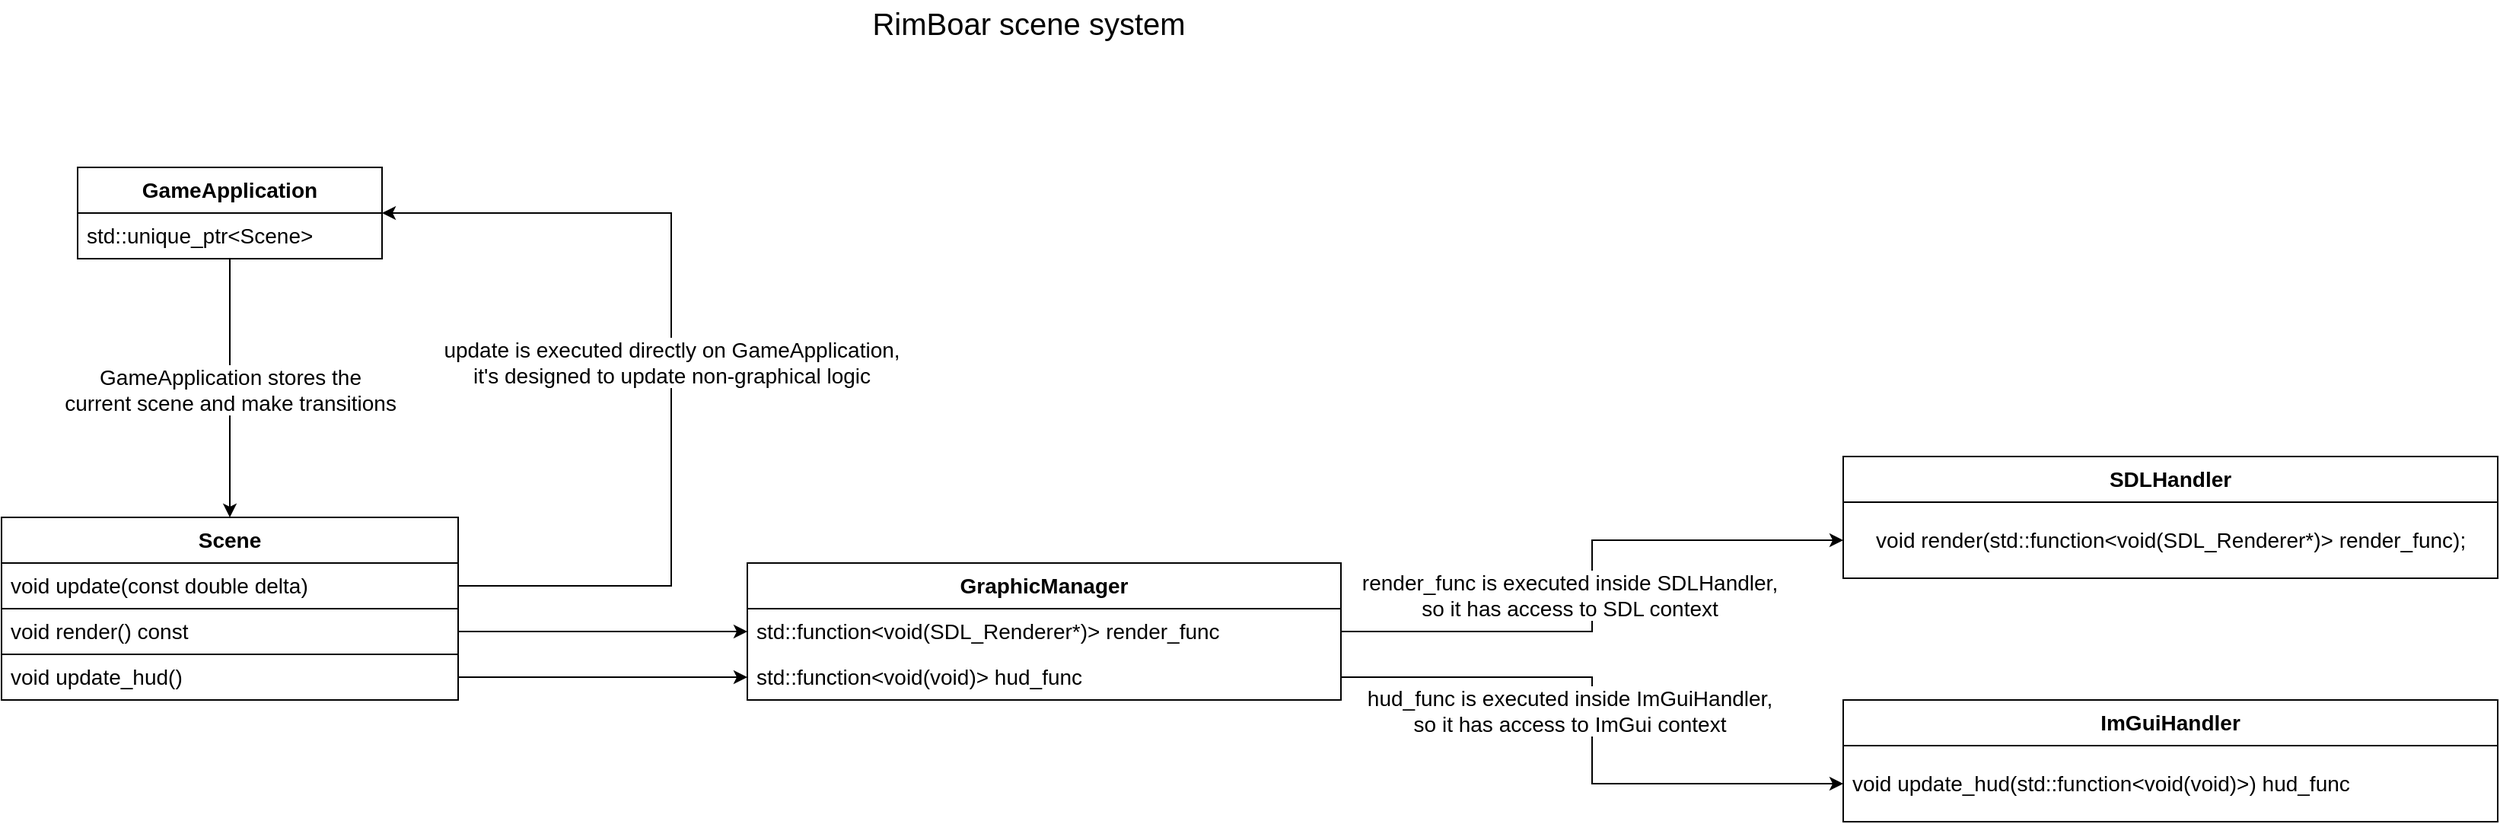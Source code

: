 <mxfile version="20.8.10" type="github">
  <diagram name="Page-1" id="mY0pcLSpGXBbWWkWW9ns">
    <mxGraphModel dx="2854" dy="1890" grid="1" gridSize="10" guides="1" tooltips="1" connect="1" arrows="1" fold="1" page="1" pageScale="1" pageWidth="850" pageHeight="1100" math="0" shadow="0">
      <root>
        <mxCell id="0" />
        <mxCell id="1" parent="0" />
        <mxCell id="Zcmbpj3st8GILcX_Dy8P-2" value="Scene" style="swimlane;fontStyle=1;childLayout=stackLayout;horizontal=1;startSize=30;horizontalStack=0;resizeParent=1;resizeParentMax=0;resizeLast=0;collapsible=1;marginBottom=0;whiteSpace=wrap;html=1;fontSize=14;" vertex="1" parent="1">
          <mxGeometry x="-200" y="240" width="300" height="120" as="geometry" />
        </mxCell>
        <mxCell id="Zcmbpj3st8GILcX_Dy8P-3" value="void update(const double delta)" style="text;strokeColor=default;fillColor=none;align=left;verticalAlign=middle;spacingLeft=4;spacingRight=4;overflow=hidden;points=[[0,0.5],[1,0.5]];portConstraint=eastwest;rotatable=0;whiteSpace=wrap;html=1;fontSize=14;" vertex="1" parent="Zcmbpj3st8GILcX_Dy8P-2">
          <mxGeometry y="30" width="300" height="30" as="geometry" />
        </mxCell>
        <mxCell id="Zcmbpj3st8GILcX_Dy8P-4" value="void render() const" style="text;strokeColor=default;fillColor=none;align=left;verticalAlign=middle;spacingLeft=4;spacingRight=4;overflow=hidden;points=[[0,0.5],[1,0.5]];portConstraint=eastwest;rotatable=0;whiteSpace=wrap;html=1;fontSize=14;" vertex="1" parent="Zcmbpj3st8GILcX_Dy8P-2">
          <mxGeometry y="60" width="300" height="30" as="geometry" />
        </mxCell>
        <mxCell id="Zcmbpj3st8GILcX_Dy8P-5" value="void update_hud()" style="text;strokeColor=none;fillColor=none;align=left;verticalAlign=middle;spacingLeft=4;spacingRight=4;overflow=hidden;points=[[0,0.5],[1,0.5]];portConstraint=eastwest;rotatable=0;whiteSpace=wrap;html=1;fontSize=14;" vertex="1" parent="Zcmbpj3st8GILcX_Dy8P-2">
          <mxGeometry y="90" width="300" height="30" as="geometry" />
        </mxCell>
        <mxCell id="Zcmbpj3st8GILcX_Dy8P-6" value="&lt;div&gt;GameApplication stores the&lt;/div&gt;&lt;div&gt;current scene and make transitions&lt;/div&gt;" style="edgeStyle=orthogonalEdgeStyle;rounded=0;orthogonalLoop=1;jettySize=auto;html=1;entryX=0.5;entryY=0;entryDx=0;entryDy=0;fontSize=14;exitX=0.5;exitY=1;exitDx=0;exitDy=0;exitPerimeter=0;" edge="1" parent="1" source="Zcmbpj3st8GILcX_Dy8P-8" target="Zcmbpj3st8GILcX_Dy8P-2">
          <mxGeometry x="0.003" relative="1" as="geometry">
            <Array as="points">
              <mxPoint x="-50" y="120" />
              <mxPoint x="-50" y="120" />
            </Array>
            <mxPoint as="offset" />
          </mxGeometry>
        </mxCell>
        <mxCell id="Zcmbpj3st8GILcX_Dy8P-7" value="GameApplication" style="swimlane;fontStyle=1;childLayout=stackLayout;horizontal=1;startSize=30;horizontalStack=0;resizeParent=1;resizeParentMax=0;resizeLast=0;collapsible=1;marginBottom=0;whiteSpace=wrap;html=1;fontSize=14;" vertex="1" parent="1">
          <mxGeometry x="-150" y="10" width="200" height="60" as="geometry" />
        </mxCell>
        <mxCell id="Zcmbpj3st8GILcX_Dy8P-8" value="std::unique_ptr&amp;lt;Scene&amp;gt;" style="text;strokeColor=none;fillColor=none;align=left;verticalAlign=middle;spacingLeft=4;spacingRight=4;overflow=hidden;points=[[0,0.5],[1,0.5]];portConstraint=eastwest;rotatable=0;whiteSpace=wrap;html=1;fontSize=14;" vertex="1" parent="Zcmbpj3st8GILcX_Dy8P-7">
          <mxGeometry y="30" width="200" height="30" as="geometry" />
        </mxCell>
        <mxCell id="Zcmbpj3st8GILcX_Dy8P-9" style="edgeStyle=orthogonalEdgeStyle;rounded=0;orthogonalLoop=1;jettySize=auto;html=1;exitX=1;exitY=0.5;exitDx=0;exitDy=0;fontSize=14;" edge="1" parent="Zcmbpj3st8GILcX_Dy8P-7" source="Zcmbpj3st8GILcX_Dy8P-8" target="Zcmbpj3st8GILcX_Dy8P-8">
          <mxGeometry relative="1" as="geometry" />
        </mxCell>
        <mxCell id="Zcmbpj3st8GILcX_Dy8P-10" value="SDLHandler" style="swimlane;fontStyle=1;childLayout=stackLayout;horizontal=1;startSize=30;horizontalStack=0;resizeParent=1;resizeParentMax=0;resizeLast=0;collapsible=1;marginBottom=0;whiteSpace=wrap;html=1;strokeColor=default;fillColor=none;fontSize=14;" vertex="1" parent="1">
          <mxGeometry x="1010" y="200" width="430" height="80" as="geometry" />
        </mxCell>
        <mxCell id="Zcmbpj3st8GILcX_Dy8P-11" value="&amp;nbsp;&amp;nbsp;&amp;nbsp; void render(std::function&amp;lt;void(SDL_Renderer*)&amp;gt; render_func);" style="text;strokeColor=none;fillColor=none;align=left;verticalAlign=middle;spacingLeft=4;spacingRight=4;overflow=hidden;points=[[0,0.5],[1,0.5]];portConstraint=eastwest;rotatable=0;whiteSpace=wrap;html=1;fontSize=14;" vertex="1" parent="Zcmbpj3st8GILcX_Dy8P-10">
          <mxGeometry y="30" width="430" height="50" as="geometry" />
        </mxCell>
        <mxCell id="Zcmbpj3st8GILcX_Dy8P-12" value="&lt;div&gt;GraphicManager&lt;/div&gt;" style="swimlane;fontStyle=1;childLayout=stackLayout;horizontal=1;startSize=30;horizontalStack=0;resizeParent=1;resizeParentMax=0;resizeLast=0;collapsible=1;marginBottom=0;whiteSpace=wrap;html=1;strokeColor=default;fontSize=14;fillColor=none;" vertex="1" parent="1">
          <mxGeometry x="290" y="270" width="390" height="90" as="geometry" />
        </mxCell>
        <mxCell id="Zcmbpj3st8GILcX_Dy8P-13" value="std::function&amp;lt;void(SDL_Renderer*)&amp;gt; render_func" style="text;strokeColor=none;fillColor=none;align=left;verticalAlign=middle;spacingLeft=4;spacingRight=4;overflow=hidden;points=[[0,0.5],[1,0.5]];portConstraint=eastwest;rotatable=0;whiteSpace=wrap;html=1;fontSize=14;" vertex="1" parent="Zcmbpj3st8GILcX_Dy8P-12">
          <mxGeometry y="30" width="390" height="30" as="geometry" />
        </mxCell>
        <mxCell id="Zcmbpj3st8GILcX_Dy8P-14" value="std::function&amp;lt;void(void)&amp;gt; hud_func" style="text;strokeColor=none;fillColor=none;align=left;verticalAlign=middle;spacingLeft=4;spacingRight=4;overflow=hidden;points=[[0,0.5],[1,0.5]];portConstraint=eastwest;rotatable=0;whiteSpace=wrap;html=1;fontSize=14;" vertex="1" parent="Zcmbpj3st8GILcX_Dy8P-12">
          <mxGeometry y="60" width="390" height="30" as="geometry" />
        </mxCell>
        <mxCell id="Zcmbpj3st8GILcX_Dy8P-15" style="edgeStyle=orthogonalEdgeStyle;rounded=0;orthogonalLoop=1;jettySize=auto;html=1;entryX=0;entryY=0.5;entryDx=0;entryDy=0;fontSize=14;" edge="1" parent="1" source="Zcmbpj3st8GILcX_Dy8P-4" target="Zcmbpj3st8GILcX_Dy8P-13">
          <mxGeometry relative="1" as="geometry" />
        </mxCell>
        <mxCell id="Zcmbpj3st8GILcX_Dy8P-16" style="edgeStyle=orthogonalEdgeStyle;rounded=0;orthogonalLoop=1;jettySize=auto;html=1;entryX=0;entryY=0.5;entryDx=0;entryDy=0;fontSize=14;" edge="1" parent="1" source="Zcmbpj3st8GILcX_Dy8P-5" target="Zcmbpj3st8GILcX_Dy8P-14">
          <mxGeometry relative="1" as="geometry" />
        </mxCell>
        <mxCell id="Zcmbpj3st8GILcX_Dy8P-17" value="&lt;div&gt;render_func is executed inside SDLHandler,&lt;/div&gt;&lt;div&gt;so it has access to SDL context&lt;br&gt;&lt;/div&gt;" style="edgeStyle=orthogonalEdgeStyle;rounded=0;orthogonalLoop=1;jettySize=auto;html=1;entryX=0;entryY=0.5;entryDx=0;entryDy=0;fontSize=14;" edge="1" parent="1" source="Zcmbpj3st8GILcX_Dy8P-13" target="Zcmbpj3st8GILcX_Dy8P-11">
          <mxGeometry x="-0.029" y="15" relative="1" as="geometry">
            <mxPoint as="offset" />
          </mxGeometry>
        </mxCell>
        <mxCell id="Zcmbpj3st8GILcX_Dy8P-18" value="ImGuiHandler" style="swimlane;fontStyle=1;childLayout=stackLayout;horizontal=1;startSize=30;horizontalStack=0;resizeParent=1;resizeParentMax=0;resizeLast=0;collapsible=1;marginBottom=0;whiteSpace=wrap;html=1;strokeColor=default;fillColor=none;fontSize=14;" vertex="1" parent="1">
          <mxGeometry x="1010" y="360" width="430" height="80" as="geometry" />
        </mxCell>
        <mxCell id="Zcmbpj3st8GILcX_Dy8P-19" value="void update_hud(std::function&amp;lt;void(void)&amp;gt;) hud_func" style="text;strokeColor=none;fillColor=none;align=left;verticalAlign=middle;spacingLeft=4;spacingRight=4;overflow=hidden;points=[[0,0.5],[1,0.5]];portConstraint=eastwest;rotatable=0;whiteSpace=wrap;html=1;fontSize=14;" vertex="1" parent="Zcmbpj3st8GILcX_Dy8P-18">
          <mxGeometry y="30" width="430" height="50" as="geometry" />
        </mxCell>
        <mxCell id="Zcmbpj3st8GILcX_Dy8P-20" style="edgeStyle=orthogonalEdgeStyle;rounded=0;orthogonalLoop=1;jettySize=auto;html=1;entryX=0;entryY=0.5;entryDx=0;entryDy=0;fontSize=14;" edge="1" parent="1" source="Zcmbpj3st8GILcX_Dy8P-14" target="Zcmbpj3st8GILcX_Dy8P-19">
          <mxGeometry relative="1" as="geometry" />
        </mxCell>
        <mxCell id="Zcmbpj3st8GILcX_Dy8P-21" value="&lt;div&gt;hud_func is executed inside ImGuiHandler,&lt;/div&gt;&lt;div&gt;so it has access to ImGui context&lt;br&gt;&lt;/div&gt;" style="edgeLabel;html=1;align=center;verticalAlign=middle;resizable=0;points=[];fontSize=14;" vertex="1" connectable="0" parent="Zcmbpj3st8GILcX_Dy8P-20">
          <mxGeometry x="-0.065" y="-1" relative="1" as="geometry">
            <mxPoint x="-14" as="offset" />
          </mxGeometry>
        </mxCell>
        <mxCell id="Zcmbpj3st8GILcX_Dy8P-22" value="&lt;div&gt;update is executed directly on GameApplication,&lt;/div&gt;&lt;div&gt;it&#39;s designed to update non-graphical logic&lt;br&gt;&lt;/div&gt;" style="edgeStyle=orthogonalEdgeStyle;rounded=0;orthogonalLoop=1;jettySize=auto;html=1;entryX=1;entryY=0.5;entryDx=0;entryDy=0;fontSize=14;exitX=1;exitY=0.5;exitDx=0;exitDy=0;" edge="1" parent="1" source="Zcmbpj3st8GILcX_Dy8P-3" target="Zcmbpj3st8GILcX_Dy8P-7">
          <mxGeometry relative="1" as="geometry">
            <Array as="points">
              <mxPoint x="240" y="285" />
              <mxPoint x="240" y="40" />
            </Array>
          </mxGeometry>
        </mxCell>
        <mxCell id="Zcmbpj3st8GILcX_Dy8P-23" value="RimBoar scene system" style="text;html=1;strokeColor=none;fillColor=none;align=center;verticalAlign=middle;whiteSpace=wrap;rounded=0;fontSize=20;" vertex="1" parent="1">
          <mxGeometry x="350" y="-100" width="250" height="30" as="geometry" />
        </mxCell>
      </root>
    </mxGraphModel>
  </diagram>
</mxfile>
